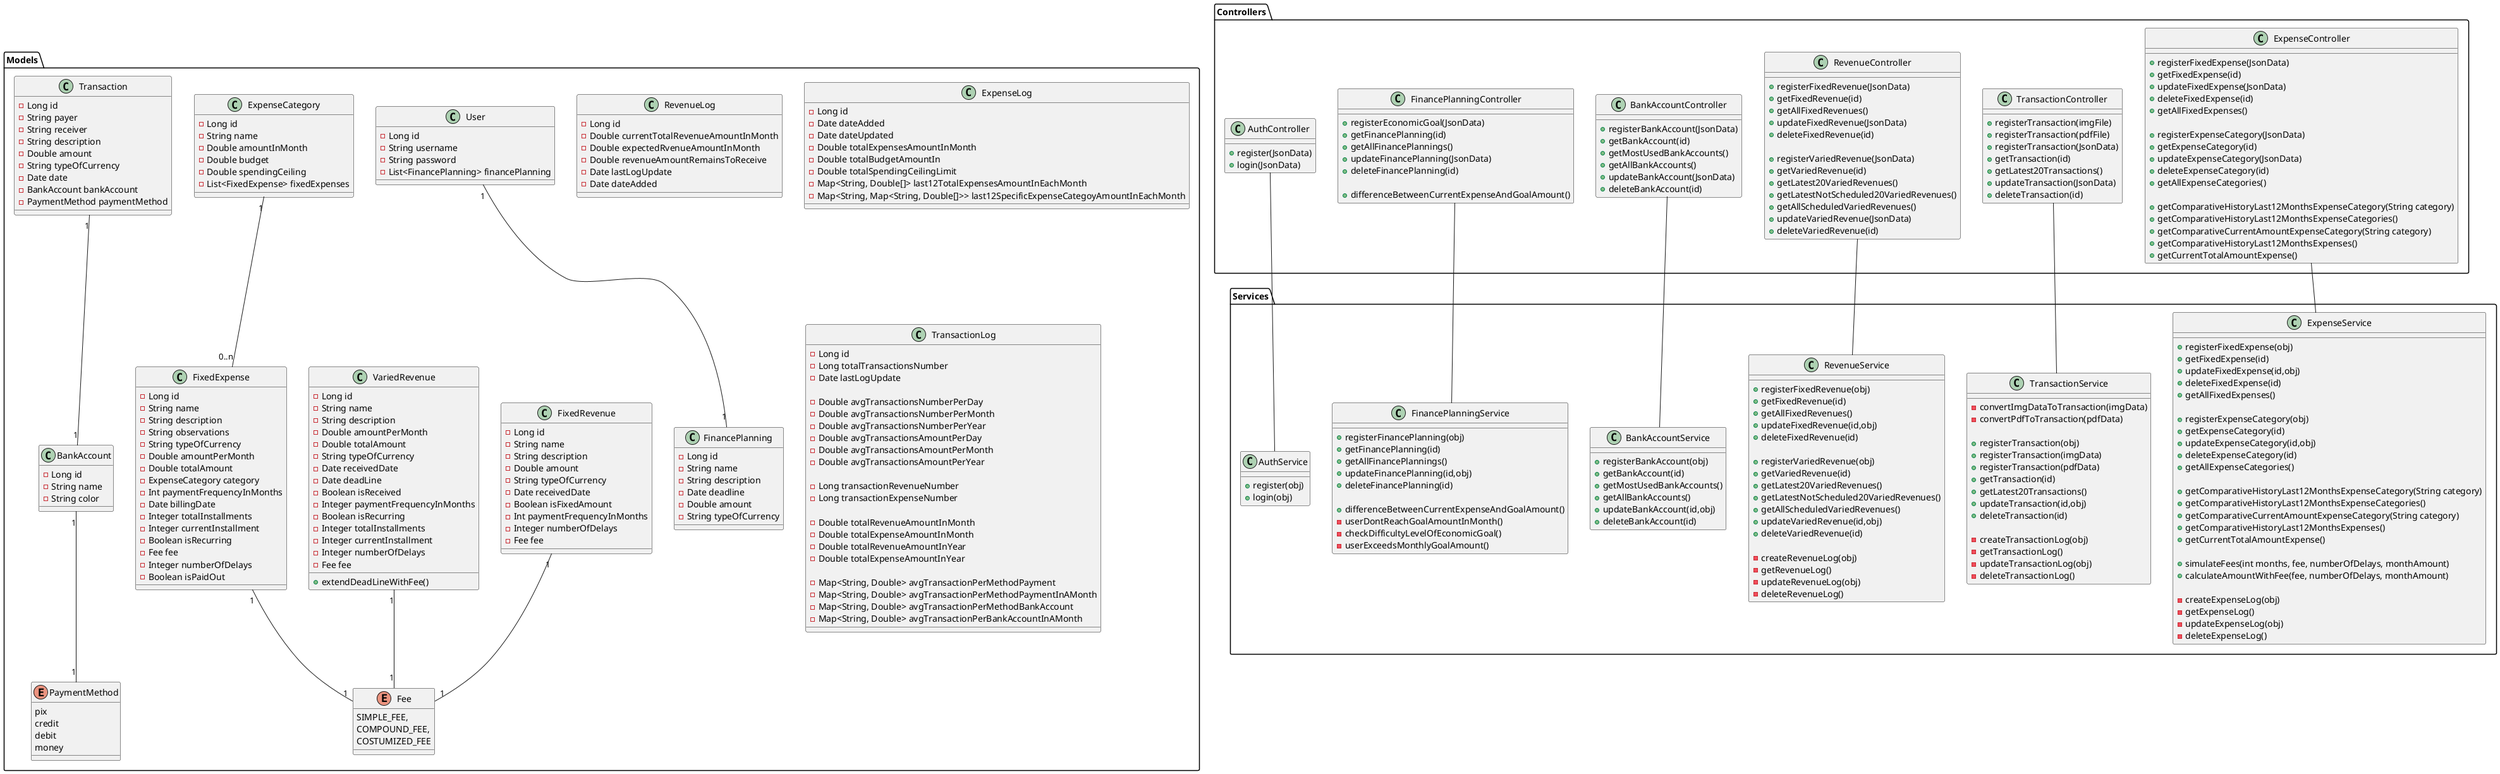 @startuml
    
    Package "Controllers"{
        class ExpenseController{
            + registerFixedExpense(JsonData)
            + getFixedExpense(id)
            + updateFixedExpense(JsonData)
            + deleteFixedExpense(id)
            + getAllFixedExpenses()

            + registerExpenseCategory(JsonData)
            + getExpenseCategory(id)
            + updateExpenseCategory(JsonData)
            + deleteExpenseCategory(id)
            + getAllExpenseCategories()

            + getComparativeHistoryLast12MonthsExpenseCategory(String category)
            + getComparativeHistoryLast12MonthsExpenseCategories()
            + getComparativeCurrentAmountExpenseCategory(String category)
            + getComparativeHistoryLast12MonthsExpenses()
            + getCurrentTotalAmountExpense()
        }

        class TransactionController{
            + registerTransaction(imgFile)
            + registerTransaction(pdfFile)
            + registerTransaction(JsonData)
            + getTransaction(id)
            + getLatest20Transactions()
            + updateTransaction(JsonData)
            + deleteTransaction(id)

            
        }

        class RevenueController{
            + registerFixedRevenue(JsonData)
            + getFixedRevenue(id)
            + getAllFixedRevenues()
            + updateFixedRevenue(JsonData)
            + deleteFixedRevenue(id)

            + registerVariedRevenue(JsonData)
            + getVariedRevenue(id)
            + getLatest20VariedRevenues()
            + getLatestNotScheduled20VariedRevenues()
            + getAllScheduledVariedRevenues()
            + updateVariedRevenue(JsonData)
            + deleteVariedRevenue(id)
        }

        class BankAccountController{
            + registerBankAccount(JsonData)
            + getBankAccount(id)
            + getMostUsedBankAccounts()
            + getAllBankAccounts()
            + updateBankAccount(JsonData)
            + deleteBankAccount(id)
        }

        class FinancePlanningController{
            + registerEconomicGoal(JsonData)
            + getFinancePlanning(id)
            + getAllFinancePlannings()
            + updateFinancePlanning(JsonData)
            + deleteFinancePlanning(id)

            + differenceBetweenCurrentExpenseAndGoalAmount()

        }

        class AuthController{
            + register(JsonData)
            + login(JsonData)
        }
    }

    Package "Services"{
        class ExpenseService{
            + registerFixedExpense(obj)
            + getFixedExpense(id)
            + updateFixedExpense(id,obj)
            + deleteFixedExpense(id)
            + getAllFixedExpenses()

            + registerExpenseCategory(obj)
            + getExpenseCategory(id)
            + updateExpenseCategory(id,obj)
            + deleteExpenseCategory(id)
            + getAllExpenseCategories()

            + getComparativeHistoryLast12MonthsExpenseCategory(String category)
            + getComparativeHistoryLast12MonthsExpenseCategories()
            + getComparativeCurrentAmountExpenseCategory(String category)
            + getComparativeHistoryLast12MonthsExpenses()
            + getCurrentTotalAmountExpense()

            + simulateFees(int months, fee, numberOfDelays, monthAmount)
            + calculateAmountWithFee(fee, numberOfDelays, monthAmount)

            - createExpenseLog(obj)
            - getExpenseLog()
            - updateExpenseLog(obj)
            - deleteExpenseLog()
        }

        class TransactionService{
            - convertImgDataToTransaction(imgData)
            - convertPdfToTransaction(pdfData)
            
            + registerTransaction(obj)
            + registerTransaction(imgData)
            + registerTransaction(pdfData)
            + getTransaction(id)
            + getLatest20Transactions()
            + updateTransaction(id,obj)
            + deleteTransaction(id)

            - createTransactionLog(obj)
            - getTransactionLog()
            - updateTransactionLog(obj)
            - deleteTransactionLog()
        }

        class RevenueService{
            + registerFixedRevenue(obj)
            + getFixedRevenue(id)
            + getAllFixedRevenues()
            + updateFixedRevenue(id,obj)
            + deleteFixedRevenue(id)

            + registerVariedRevenue(obj)
            + getVariedRevenue(id)
            + getLatest20VariedRevenues()
            + getLatestNotScheduled20VariedRevenues()
            + getAllScheduledVariedRevenues()
            + updateVariedRevenue(id,obj)
            + deleteVariedRevenue(id)

            - createRevenueLog(obj)
            - getRevenueLog()
            - updateRevenueLog(obj)
            - deleteRevenueLog()
        }

        class BankAccountService{
            + registerBankAccount(obj)
            + getBankAccount(id)
            + getMostUsedBankAccounts()
            + getAllBankAccounts()
            + updateBankAccount(id,obj)
            + deleteBankAccount(id)
        }

        class FinancePlanningService{
            + registerFinancePlanning(obj)
            + getFinancePlanning(id)
            + getAllFinancePlannings()
            + updateFinancePlanning(id,obj)
            + deleteFinancePlanning(id)

            + differenceBetweenCurrentExpenseAndGoalAmount()
            - userDontReachGoalAmountInMonth()
            - checkDifficultyLevelOfEconomicGoal()
            - userExceedsMonthlyGoalAmount()
        }

        class AuthService{
            + register(obj)
            + login(obj)
        }
    }

    Package "Models"{
        class User {
            - Long id
            - String username
            - String password
            - List<FinancePlanning> financePlanning
        }

        class FinancePlanning{
            - Long id
            - String name
            - String description
            - Date deadline
            - Double amount
            - String typeOfCurrency
        }

        class RevenueLog{
            - Long id
            - Double currentTotalRevenueAmountInMonth
            - Double expectedRvenueAmountInMonth
            - Double revenueAmountRemainsToReceive
            - Date lastLogUpdate
            - Date dateAdded
        }

        class FixedRevenue {
            - Long id
            - String name
            - String description
            - Double amount
            - String typeOfCurrency
            - Date receivedDate
            - Boolean isFixedAmount
            - Int paymentFrequencyInMonths
            - Integer numberOfDelays
            - Fee fee
        }
        class VariedRevenue {
            - Long id
            - String name
            - String description
            - Double amountPerMonth
            - Double totalAmount
            - String typeOfCurrency
            - Date receivedDate
            - Date deadLine
            - Boolean isReceived
            - Integer paymentFrequencyInMonths
            - Boolean isRecurring
            - Integer totalInstallments
            - Integer currentInstallment
            - Integer numberOfDelays
            - Fee fee

            + extendDeadLineWithFee()
        }

        'Comment: Class aimed at optimizing database search'
        class ExpenseLog{
            - Long id
            - Date dateAdded
            - Date dateUpdated
            - Double totalExpensesAmountInMonth
            - Double totalBudgetAmountIn
            - Double totalSpendingCeilingLimit
            - Map<String, Double[]> last12TotalExpensesAmountInEachMonth
            - Map<String, Map<String, Double[]>> last12SpecificExpenseCategoyAmountInEachMonth
        }
        class ExpenseCategory{
            - Long id
            - String name
            - Double amountInMonth
            - Double budget
            - Double spendingCeiling
            - List<FixedExpense> fixedExpenses
        }
        class FixedExpense{
            - Long id
            - String name
            - String description
            - String observations
            - String typeOfCurrency
            - Double amountPerMonth
            - Double totalAmount 
            - ExpenseCategory category
            - Int paymentFrequencyInMonths
            - Date billingDate
            - Integer totalInstallments
            - Integer currentInstallment
            - Boolean isRecurring
            - Fee fee
            - Integer numberOfDelays
            - Boolean isPaidOut

        }
        enum Fee{
            SIMPLE_FEE,
            COMPOUND_FEE,
            COSTUMIZED_FEE
        }

        'Comment: Class aimed at optimizing database search'
        class TransactionLog{
            - Long id
            - Long totalTransactionsNumber
            - Date lastLogUpdate

            - Double avgTransactionsNumberPerDay
            - Double avgTransactionsNumberPerMonth
            - Double avgTransactionsNumberPerYear
            - Double avgTransactionsAmountPerDay
            - Double avgTransactionsAmountPerMonth
            - Double avgTransactionsAmountPerYear

            - Long transactionRevenueNumber
            - Long transactionExpenseNumber

            - Double totalRevenueAmountInMonth
            - Double totalExpenseAmountInMonth
            - Double totalRevenueAmountInYear
            - Double totalExpenseAmountInYear

            - Map<String, Double> avgTransactionPerMethodPayment
            - Map<String, Double> avgTransactionPerMethodPaymentInAMonth
            - Map<String, Double> avgTransactionPerMethodBankAccount
            - Map<String, Double> avgTransactionPerBankAccountInAMonth
        }
        class Transaction{
            - Long id
            - String payer
            - String receiver
            - String description
            - Double amount
            - String typeOfCurrency
            - Date date
            - BankAccount bankAccount
            - PaymentMethod paymentMethod
        }
        class BankAccount{
            - Long id
            - String name
            - String color
        }
        enum PaymentMethod{
            pix
            credit
            debit
            money
        }
    }

    User "1" -- "1" FinancePlanning

    ExpenseCategory "1" -- "0..n" FixedExpense

    Transaction "1" -- "1" BankAccount
    BankAccount "1" -- "1" PaymentMethod

    FixedRevenue "1" -- "1" Fee
    VariedRevenue "1" -- "1" Fee
    FixedExpense "1" -- "1" Fee

    ExpenseController -- ExpenseService
    TransactionController -- TransactionService
    RevenueController -- RevenueService
    BankAccountController -- BankAccountService
    FinancePlanningController -- FinancePlanningService
    AuthController -- AuthService
    
@enduml
